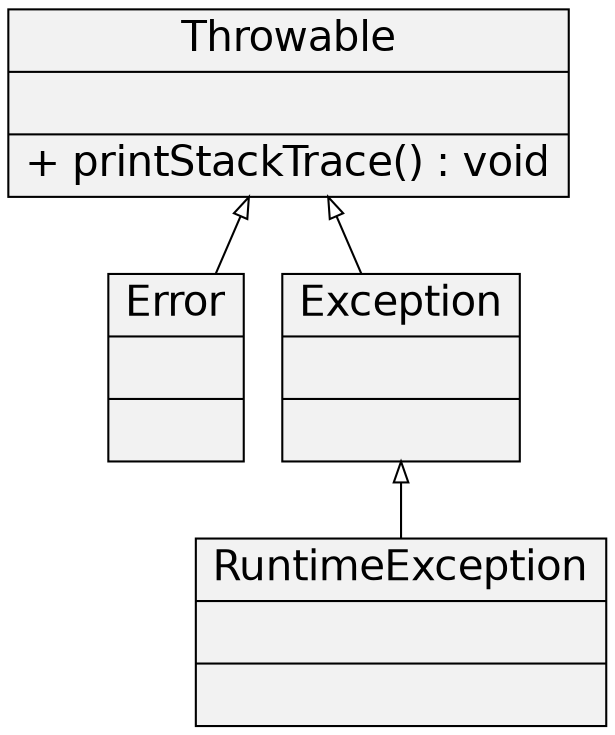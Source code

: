 digraph hierarchy {
size="5,5"
node[shape=record,style=filled,fillcolor=gray95]
edge[dir=back, arrowtail=empty]

        fontname = "Bitstream Vera Sans"
        fontsize = 20

        node [
                fontname = "Bitstream Vera Sans"
                fontsize = 20
                shape = "record"
        ]

        edge [
                fontname = "Bitstream Vera Sans"
                fontsize = 20
        ]

Error [
                label = "{Error||}"
        ]

        Exception [
                label = "{Exception||}"
        ]
       Throwable [
                label = "{Throwable||+ printStackTrace() : void\l}"
        ]
       RuntimeException [
                label = "{RuntimeException||}"
        ]


        Throwable->Error
        Throwable->Exception
	Exception->RuntimeException
}
